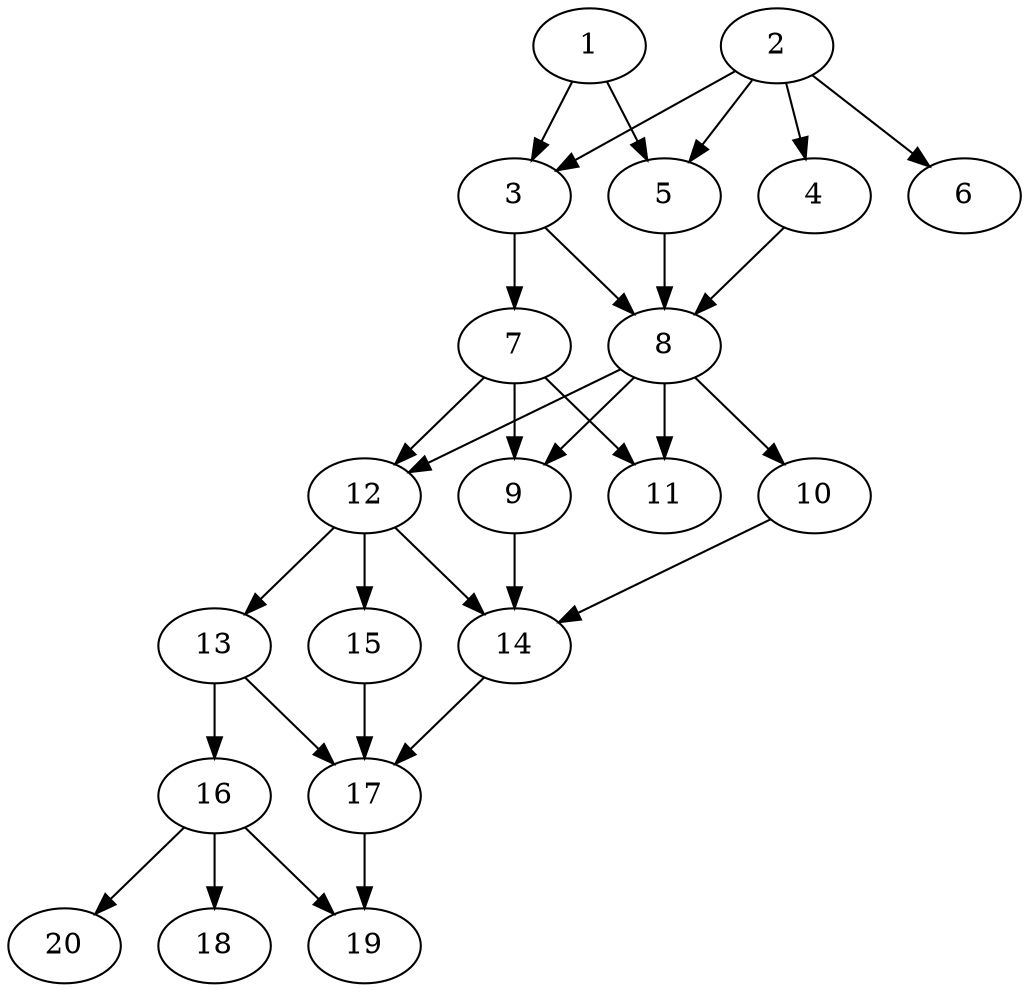 // DAG automatically generated by daggen at Tue Jul 23 14:31:37 2019
// ./daggen --dot -n 20 --ccr 0.4 --fat 0.5 --regular 0.5 --density 0.8 --mindata 5242880 --maxdata 52428800 
digraph G {
  1 [size="22159360", alpha="0.18", expect_size="8863744"] 
  1 -> 3 [size ="8863744"]
  1 -> 5 [size ="8863744"]
  2 [size="56529920", alpha="0.09", expect_size="22611968"] 
  2 -> 3 [size ="22611968"]
  2 -> 4 [size ="22611968"]
  2 -> 5 [size ="22611968"]
  2 -> 6 [size ="22611968"]
  3 [size="105832960", alpha="0.13", expect_size="42333184"] 
  3 -> 7 [size ="42333184"]
  3 -> 8 [size ="42333184"]
  4 [size="119280640", alpha="0.06", expect_size="47712256"] 
  4 -> 8 [size ="47712256"]
  5 [size="68057600", alpha="0.11", expect_size="27223040"] 
  5 -> 8 [size ="27223040"]
  6 [size="63057920", alpha="0.13", expect_size="25223168"] 
  7 [size="79142400", alpha="0.06", expect_size="31656960"] 
  7 -> 9 [size ="31656960"]
  7 -> 11 [size ="31656960"]
  7 -> 12 [size ="31656960"]
  8 [size="29736960", alpha="0.03", expect_size="11894784"] 
  8 -> 9 [size ="11894784"]
  8 -> 10 [size ="11894784"]
  8 -> 11 [size ="11894784"]
  8 -> 12 [size ="11894784"]
  9 [size="47933440", alpha="0.07", expect_size="19173376"] 
  9 -> 14 [size ="19173376"]
  10 [size="120424960", alpha="0.08", expect_size="48169984"] 
  10 -> 14 [size ="48169984"]
  11 [size="87034880", alpha="0.14", expect_size="34813952"] 
  12 [size="74749440", alpha="0.06", expect_size="29899776"] 
  12 -> 13 [size ="29899776"]
  12 -> 14 [size ="29899776"]
  12 -> 15 [size ="29899776"]
  13 [size="130426880", alpha="0.06", expect_size="52170752"] 
  13 -> 16 [size ="52170752"]
  13 -> 17 [size ="52170752"]
  14 [size="90032640", alpha="0.08", expect_size="36013056"] 
  14 -> 17 [size ="36013056"]
  15 [size="127677440", alpha="0.05", expect_size="51070976"] 
  15 -> 17 [size ="51070976"]
  16 [size="72573440", alpha="0.07", expect_size="29029376"] 
  16 -> 18 [size ="29029376"]
  16 -> 19 [size ="29029376"]
  16 -> 20 [size ="29029376"]
  17 [size="30873600", alpha="0.02", expect_size="12349440"] 
  17 -> 19 [size ="12349440"]
  18 [size="64788480", alpha="0.04", expect_size="25915392"] 
  19 [size="81689600", alpha="0.01", expect_size="32675840"] 
  20 [size="123200000", alpha="0.06", expect_size="49280000"] 
}
